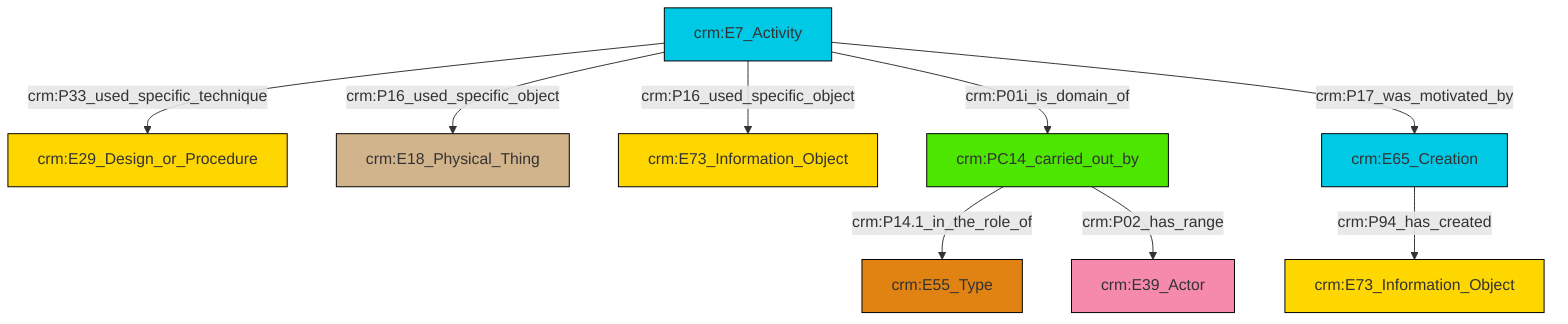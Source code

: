 graph TD
classDef Literal fill:#f2f2f2,stroke:#000000;
classDef CRM_Entity fill:#FFFFFF,stroke:#000000;
classDef Temporal_Entity fill:#00C9E6, stroke:#000000;
classDef Type fill:#E18312, stroke:#000000;
classDef Time-Span fill:#2C9C91, stroke:#000000;
classDef Appellation fill:#FFEB7F, stroke:#000000;
classDef Place fill:#008836, stroke:#000000;
classDef Persistent_Item fill:#B266B2, stroke:#000000;
classDef Conceptual_Object fill:#FFD700, stroke:#000000;
classDef Physical_Thing fill:#D2B48C, stroke:#000000;
classDef Actor fill:#f58aad, stroke:#000000;
classDef PC_Classes fill:#4ce600, stroke:#000000;
classDef Multi fill:#cccccc,stroke:#000000;

8["crm:E65_Creation"]:::Temporal_Entity -->|crm:P94_has_created| 14["crm:E73_Information_Object"]:::Conceptual_Object
15["crm:E7_Activity"]:::Temporal_Entity -->|crm:P01i_is_domain_of| 10["crm:PC14_carried_out_by"]:::PC_Classes
15["crm:E7_Activity"]:::Temporal_Entity -->|crm:P16_used_specific_object| 4["crm:E18_Physical_Thing"]:::Physical_Thing
15["crm:E7_Activity"]:::Temporal_Entity -->|crm:P33_used_specific_technique| 2["crm:E29_Design_or_Procedure"]:::Conceptual_Object
10["crm:PC14_carried_out_by"]:::PC_Classes -->|crm:P14.1_in_the_role_of| 12["crm:E55_Type"]:::Type
15["crm:E7_Activity"]:::Temporal_Entity -->|crm:P16_used_specific_object| 6["crm:E73_Information_Object"]:::Conceptual_Object
15["crm:E7_Activity"]:::Temporal_Entity -->|crm:P17_was_motivated_by| 8["crm:E65_Creation"]:::Temporal_Entity
10["crm:PC14_carried_out_by"]:::PC_Classes -->|crm:P02_has_range| 0["crm:E39_Actor"]:::Actor
